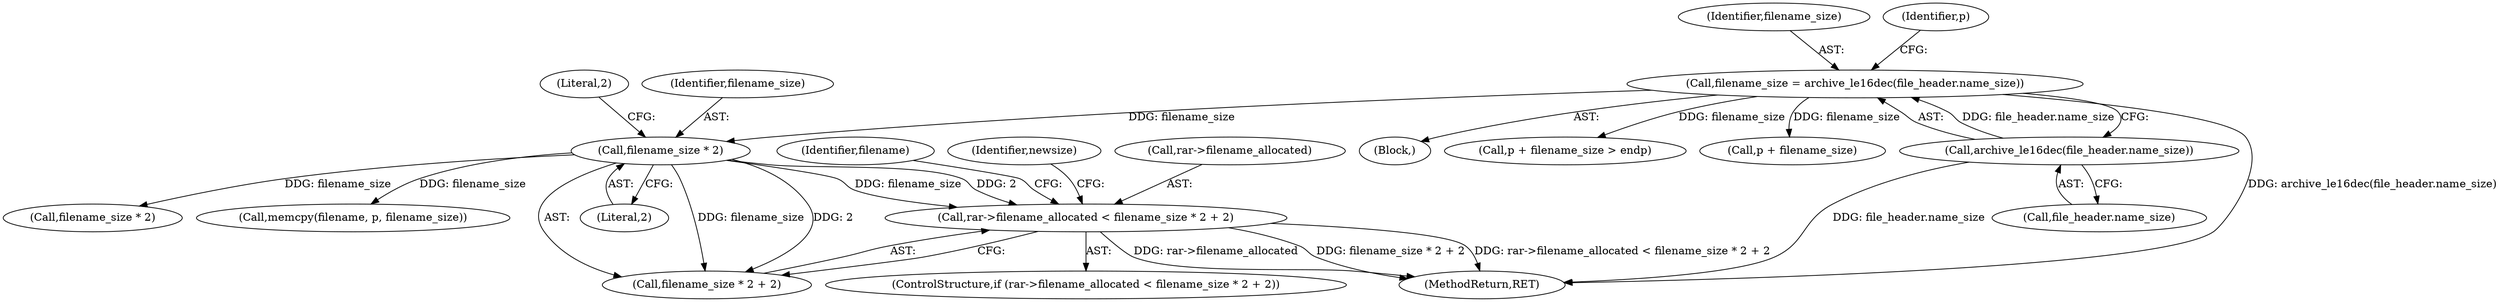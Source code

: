 digraph "0_libarchive_bfcfe6f04ed20db2504db8a254d1f40a1d84eb28_0@API" {
"1000645" [label="(Call,rar->filename_allocated < filename_size * 2 + 2)"];
"1000650" [label="(Call,filename_size * 2)"];
"1000622" [label="(Call,filename_size = archive_le16dec(file_header.name_size))"];
"1000624" [label="(Call,archive_le16dec(file_header.name_size))"];
"1000121" [label="(Block,)"];
"1000651" [label="(Identifier,filename_size)"];
"1000650" [label="(Call,filename_size * 2)"];
"1000646" [label="(Call,rar->filename_allocated)"];
"1000622" [label="(Call,filename_size = archive_le16dec(file_header.name_size))"];
"1001754" [label="(MethodReturn,RET)"];
"1000649" [label="(Call,filename_size * 2 + 2)"];
"1000623" [label="(Identifier,filename_size)"];
"1000653" [label="(Literal,2)"];
"1000645" [label="(Call,rar->filename_allocated < filename_size * 2 + 2)"];
"1000629" [label="(Call,p + filename_size > endp)"];
"1000624" [label="(Call,archive_le16dec(file_header.name_size))"];
"1000644" [label="(ControlStructure,if (rar->filename_allocated < filename_size * 2 + 2))"];
"1000696" [label="(Identifier,filename)"];
"1000658" [label="(Identifier,newsize)"];
"1000652" [label="(Literal,2)"];
"1000660" [label="(Call,filename_size * 2)"];
"1000630" [label="(Call,p + filename_size)"];
"1000700" [label="(Call,memcpy(filename, p, filename_size))"];
"1000625" [label="(Call,file_header.name_size)"];
"1000631" [label="(Identifier,p)"];
"1000645" -> "1000644"  [label="AST: "];
"1000645" -> "1000649"  [label="CFG: "];
"1000646" -> "1000645"  [label="AST: "];
"1000649" -> "1000645"  [label="AST: "];
"1000658" -> "1000645"  [label="CFG: "];
"1000696" -> "1000645"  [label="CFG: "];
"1000645" -> "1001754"  [label="DDG: rar->filename_allocated"];
"1000645" -> "1001754"  [label="DDG: filename_size * 2 + 2"];
"1000645" -> "1001754"  [label="DDG: rar->filename_allocated < filename_size * 2 + 2"];
"1000650" -> "1000645"  [label="DDG: filename_size"];
"1000650" -> "1000645"  [label="DDG: 2"];
"1000650" -> "1000649"  [label="AST: "];
"1000650" -> "1000652"  [label="CFG: "];
"1000651" -> "1000650"  [label="AST: "];
"1000652" -> "1000650"  [label="AST: "];
"1000653" -> "1000650"  [label="CFG: "];
"1000650" -> "1000649"  [label="DDG: filename_size"];
"1000650" -> "1000649"  [label="DDG: 2"];
"1000622" -> "1000650"  [label="DDG: filename_size"];
"1000650" -> "1000660"  [label="DDG: filename_size"];
"1000650" -> "1000700"  [label="DDG: filename_size"];
"1000622" -> "1000121"  [label="AST: "];
"1000622" -> "1000624"  [label="CFG: "];
"1000623" -> "1000622"  [label="AST: "];
"1000624" -> "1000622"  [label="AST: "];
"1000631" -> "1000622"  [label="CFG: "];
"1000622" -> "1001754"  [label="DDG: archive_le16dec(file_header.name_size)"];
"1000624" -> "1000622"  [label="DDG: file_header.name_size"];
"1000622" -> "1000629"  [label="DDG: filename_size"];
"1000622" -> "1000630"  [label="DDG: filename_size"];
"1000624" -> "1000625"  [label="CFG: "];
"1000625" -> "1000624"  [label="AST: "];
"1000624" -> "1001754"  [label="DDG: file_header.name_size"];
}
